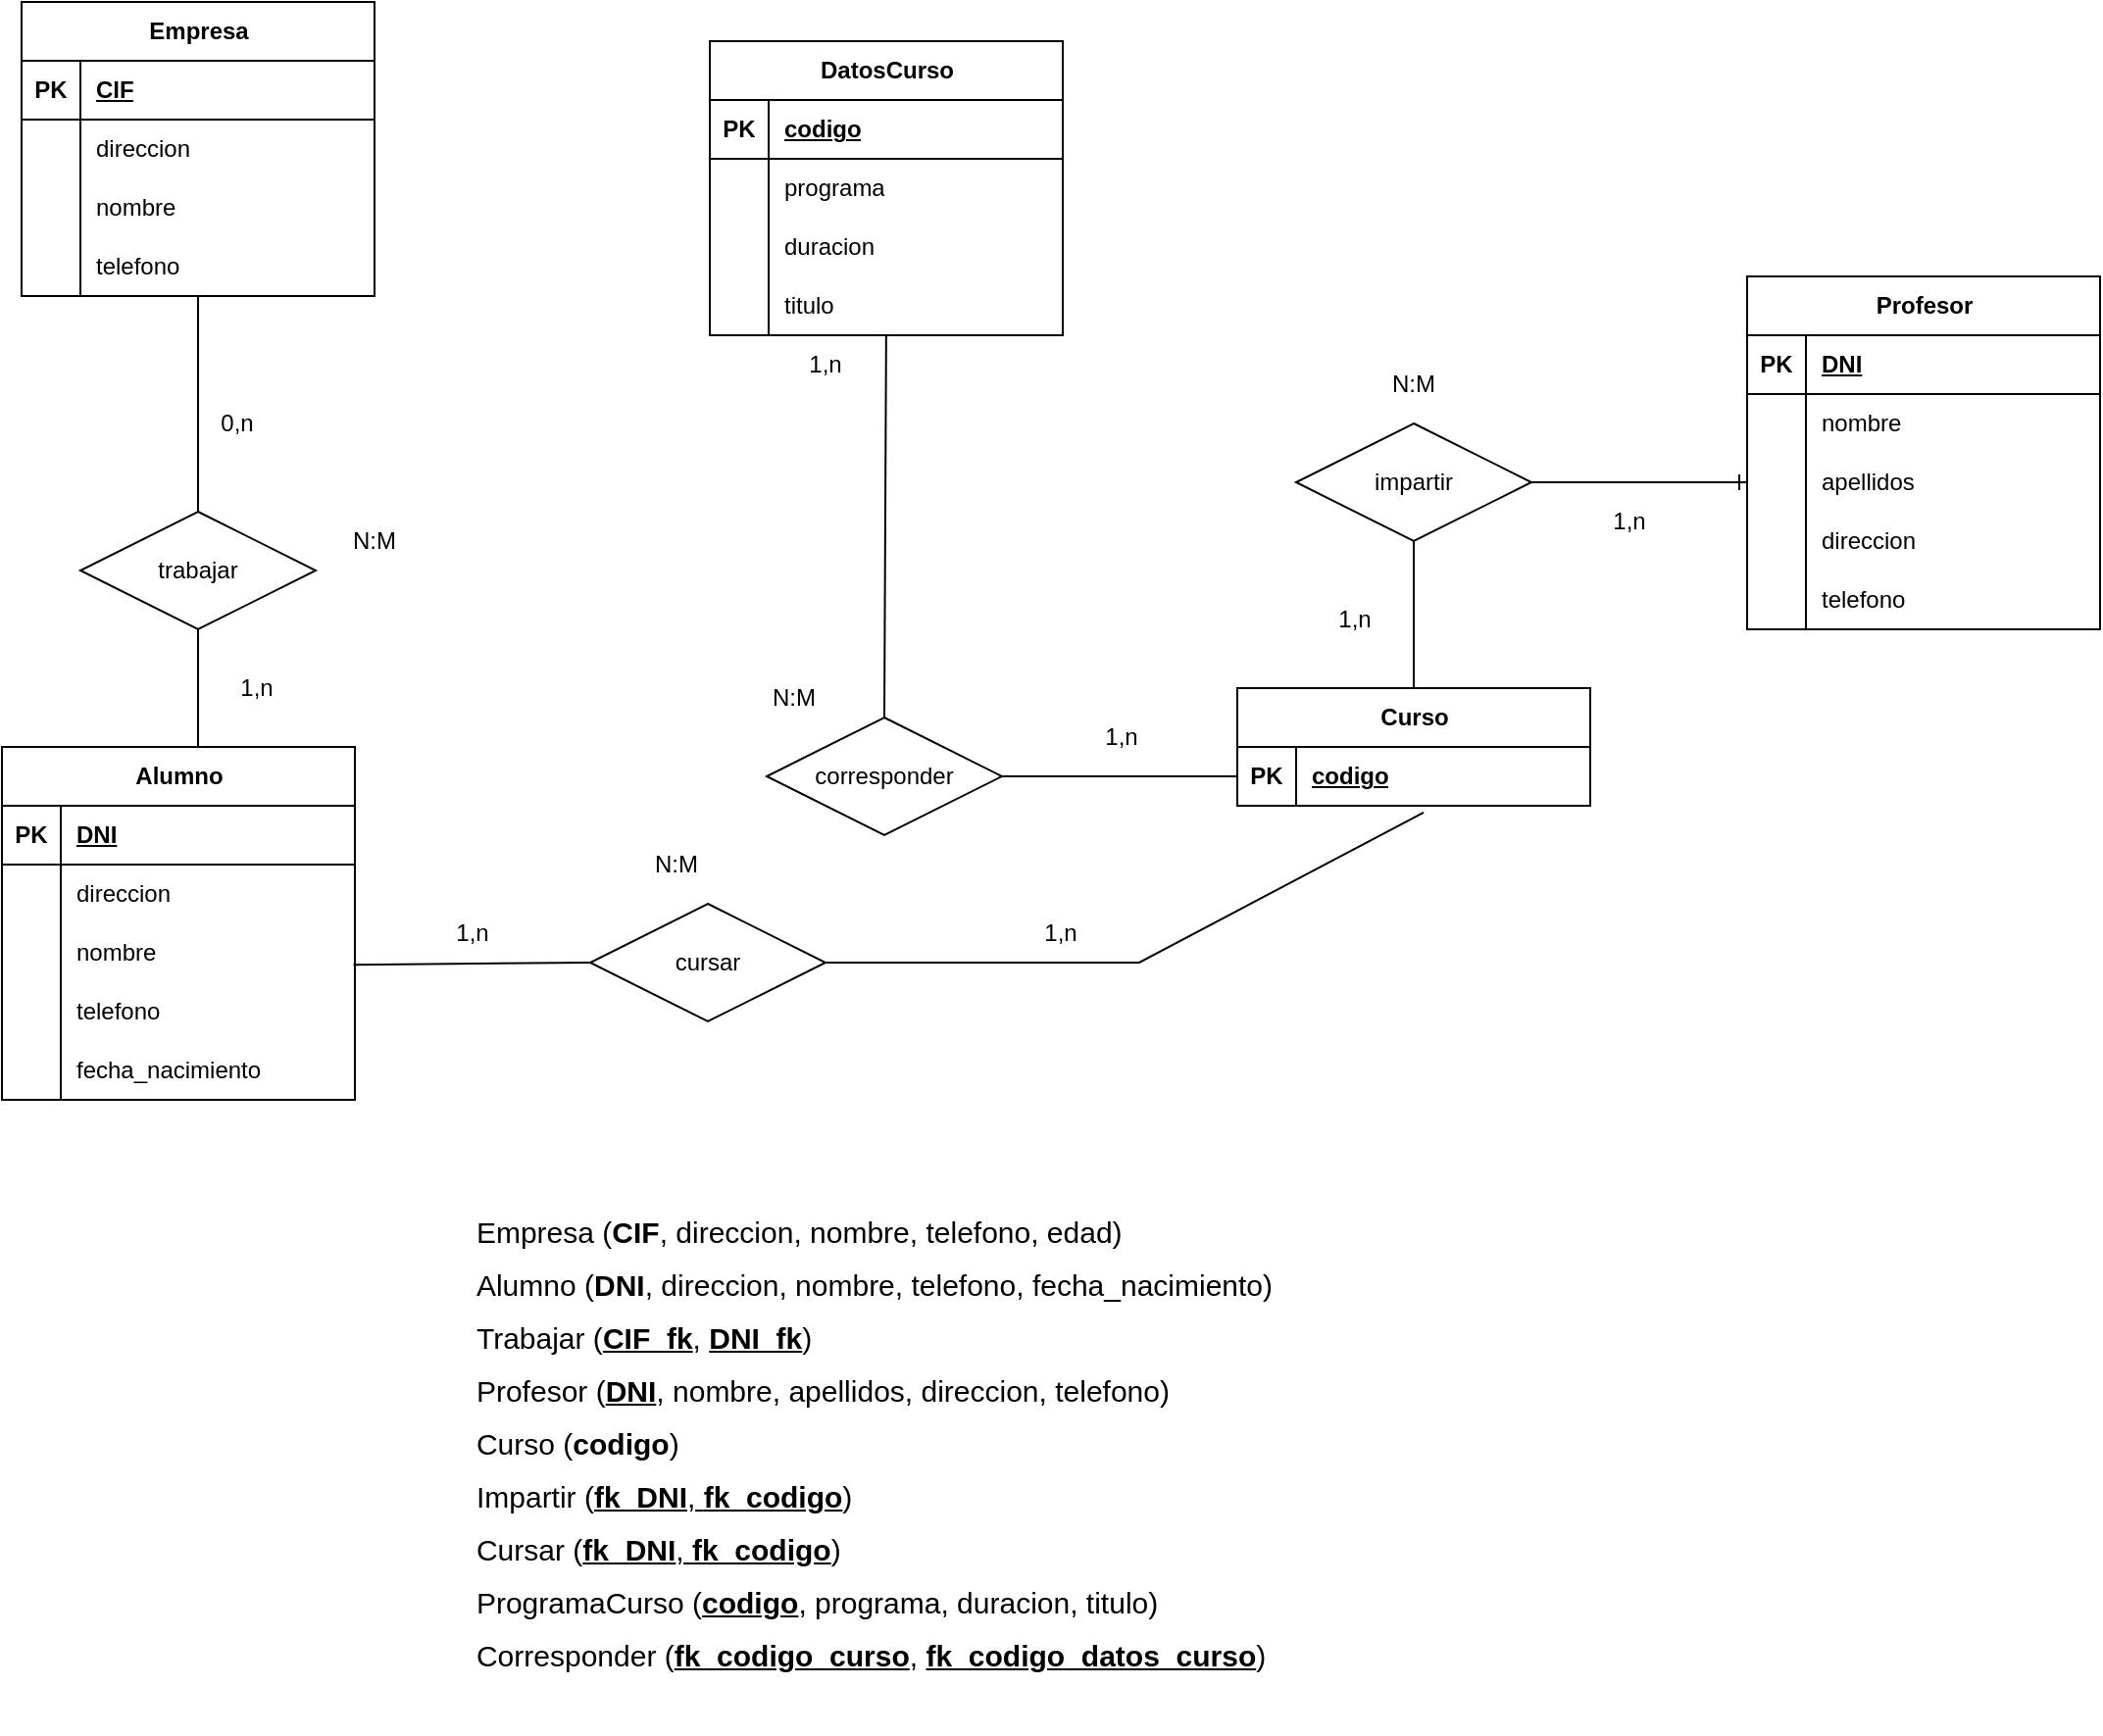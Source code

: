 <mxfile version="22.0.6" type="github">
  <diagram name="Page-1" id="ldabwUmsxUZ5RDNg7rLi">
    <mxGraphModel dx="463" dy="1703" grid="1" gridSize="10" guides="1" tooltips="1" connect="1" arrows="1" fold="1" page="1" pageScale="1" pageWidth="827" pageHeight="1169" math="0" shadow="0">
      <root>
        <mxCell id="0" />
        <mxCell id="1" parent="0" />
        <mxCell id="CWuz2ktpdSCW6fDSpBJs-1" value="Profesor" style="shape=table;startSize=30;container=1;collapsible=1;childLayout=tableLayout;fixedRows=1;rowLines=0;fontStyle=1;align=center;resizeLast=1;html=1;" parent="1" vertex="1">
          <mxGeometry x="1970" y="-870" width="180" height="180" as="geometry" />
        </mxCell>
        <mxCell id="CWuz2ktpdSCW6fDSpBJs-2" value="" style="shape=tableRow;horizontal=0;startSize=0;swimlaneHead=0;swimlaneBody=0;fillColor=none;collapsible=0;dropTarget=0;points=[[0,0.5],[1,0.5]];portConstraint=eastwest;top=0;left=0;right=0;bottom=1;" parent="CWuz2ktpdSCW6fDSpBJs-1" vertex="1">
          <mxGeometry y="30" width="180" height="30" as="geometry" />
        </mxCell>
        <mxCell id="CWuz2ktpdSCW6fDSpBJs-3" value="PK" style="shape=partialRectangle;connectable=0;fillColor=none;top=0;left=0;bottom=0;right=0;fontStyle=1;overflow=hidden;whiteSpace=wrap;html=1;" parent="CWuz2ktpdSCW6fDSpBJs-2" vertex="1">
          <mxGeometry width="30" height="30" as="geometry">
            <mxRectangle width="30" height="30" as="alternateBounds" />
          </mxGeometry>
        </mxCell>
        <mxCell id="CWuz2ktpdSCW6fDSpBJs-4" value="DNI" style="shape=partialRectangle;connectable=0;fillColor=none;top=0;left=0;bottom=0;right=0;align=left;spacingLeft=6;fontStyle=5;overflow=hidden;whiteSpace=wrap;html=1;" parent="CWuz2ktpdSCW6fDSpBJs-2" vertex="1">
          <mxGeometry x="30" width="150" height="30" as="geometry">
            <mxRectangle width="150" height="30" as="alternateBounds" />
          </mxGeometry>
        </mxCell>
        <mxCell id="CWuz2ktpdSCW6fDSpBJs-5" value="" style="shape=tableRow;horizontal=0;startSize=0;swimlaneHead=0;swimlaneBody=0;fillColor=none;collapsible=0;dropTarget=0;points=[[0,0.5],[1,0.5]];portConstraint=eastwest;top=0;left=0;right=0;bottom=0;" parent="CWuz2ktpdSCW6fDSpBJs-1" vertex="1">
          <mxGeometry y="60" width="180" height="30" as="geometry" />
        </mxCell>
        <mxCell id="CWuz2ktpdSCW6fDSpBJs-6" value="" style="shape=partialRectangle;connectable=0;fillColor=none;top=0;left=0;bottom=0;right=0;editable=1;overflow=hidden;whiteSpace=wrap;html=1;" parent="CWuz2ktpdSCW6fDSpBJs-5" vertex="1">
          <mxGeometry width="30" height="30" as="geometry">
            <mxRectangle width="30" height="30" as="alternateBounds" />
          </mxGeometry>
        </mxCell>
        <mxCell id="CWuz2ktpdSCW6fDSpBJs-7" value="nombre" style="shape=partialRectangle;connectable=0;fillColor=none;top=0;left=0;bottom=0;right=0;align=left;spacingLeft=6;overflow=hidden;whiteSpace=wrap;html=1;" parent="CWuz2ktpdSCW6fDSpBJs-5" vertex="1">
          <mxGeometry x="30" width="150" height="30" as="geometry">
            <mxRectangle width="150" height="30" as="alternateBounds" />
          </mxGeometry>
        </mxCell>
        <mxCell id="CWuz2ktpdSCW6fDSpBJs-8" value="" style="shape=tableRow;horizontal=0;startSize=0;swimlaneHead=0;swimlaneBody=0;fillColor=none;collapsible=0;dropTarget=0;points=[[0,0.5],[1,0.5]];portConstraint=eastwest;top=0;left=0;right=0;bottom=0;" parent="CWuz2ktpdSCW6fDSpBJs-1" vertex="1">
          <mxGeometry y="90" width="180" height="30" as="geometry" />
        </mxCell>
        <mxCell id="CWuz2ktpdSCW6fDSpBJs-9" value="" style="shape=partialRectangle;connectable=0;fillColor=none;top=0;left=0;bottom=0;right=0;editable=1;overflow=hidden;whiteSpace=wrap;html=1;" parent="CWuz2ktpdSCW6fDSpBJs-8" vertex="1">
          <mxGeometry width="30" height="30" as="geometry">
            <mxRectangle width="30" height="30" as="alternateBounds" />
          </mxGeometry>
        </mxCell>
        <mxCell id="CWuz2ktpdSCW6fDSpBJs-10" value="apellidos" style="shape=partialRectangle;connectable=0;fillColor=none;top=0;left=0;bottom=0;right=0;align=left;spacingLeft=6;overflow=hidden;whiteSpace=wrap;html=1;" parent="CWuz2ktpdSCW6fDSpBJs-8" vertex="1">
          <mxGeometry x="30" width="150" height="30" as="geometry">
            <mxRectangle width="150" height="30" as="alternateBounds" />
          </mxGeometry>
        </mxCell>
        <mxCell id="CWuz2ktpdSCW6fDSpBJs-11" value="" style="shape=tableRow;horizontal=0;startSize=0;swimlaneHead=0;swimlaneBody=0;fillColor=none;collapsible=0;dropTarget=0;points=[[0,0.5],[1,0.5]];portConstraint=eastwest;top=0;left=0;right=0;bottom=0;" parent="CWuz2ktpdSCW6fDSpBJs-1" vertex="1">
          <mxGeometry y="120" width="180" height="30" as="geometry" />
        </mxCell>
        <mxCell id="CWuz2ktpdSCW6fDSpBJs-12" value="" style="shape=partialRectangle;connectable=0;fillColor=none;top=0;left=0;bottom=0;right=0;editable=1;overflow=hidden;whiteSpace=wrap;html=1;" parent="CWuz2ktpdSCW6fDSpBJs-11" vertex="1">
          <mxGeometry width="30" height="30" as="geometry">
            <mxRectangle width="30" height="30" as="alternateBounds" />
          </mxGeometry>
        </mxCell>
        <mxCell id="CWuz2ktpdSCW6fDSpBJs-13" value="direccion" style="shape=partialRectangle;connectable=0;fillColor=none;top=0;left=0;bottom=0;right=0;align=left;spacingLeft=6;overflow=hidden;whiteSpace=wrap;html=1;" parent="CWuz2ktpdSCW6fDSpBJs-11" vertex="1">
          <mxGeometry x="30" width="150" height="30" as="geometry">
            <mxRectangle width="150" height="30" as="alternateBounds" />
          </mxGeometry>
        </mxCell>
        <mxCell id="CWuz2ktpdSCW6fDSpBJs-17" value="" style="shape=tableRow;horizontal=0;startSize=0;swimlaneHead=0;swimlaneBody=0;fillColor=none;collapsible=0;dropTarget=0;points=[[0,0.5],[1,0.5]];portConstraint=eastwest;top=0;left=0;right=0;bottom=0;" parent="CWuz2ktpdSCW6fDSpBJs-1" vertex="1">
          <mxGeometry y="150" width="180" height="30" as="geometry" />
        </mxCell>
        <mxCell id="CWuz2ktpdSCW6fDSpBJs-18" value="" style="shape=partialRectangle;connectable=0;fillColor=none;top=0;left=0;bottom=0;right=0;editable=1;overflow=hidden;whiteSpace=wrap;html=1;" parent="CWuz2ktpdSCW6fDSpBJs-17" vertex="1">
          <mxGeometry width="30" height="30" as="geometry">
            <mxRectangle width="30" height="30" as="alternateBounds" />
          </mxGeometry>
        </mxCell>
        <mxCell id="CWuz2ktpdSCW6fDSpBJs-19" value="telefono" style="shape=partialRectangle;connectable=0;fillColor=none;top=0;left=0;bottom=0;right=0;align=left;spacingLeft=6;overflow=hidden;whiteSpace=wrap;html=1;" parent="CWuz2ktpdSCW6fDSpBJs-17" vertex="1">
          <mxGeometry x="30" width="150" height="30" as="geometry">
            <mxRectangle width="150" height="30" as="alternateBounds" />
          </mxGeometry>
        </mxCell>
        <mxCell id="CWuz2ktpdSCW6fDSpBJs-20" value="impartir" style="shape=rhombus;perimeter=rhombusPerimeter;whiteSpace=wrap;html=1;align=center;" parent="1" vertex="1">
          <mxGeometry x="1740" y="-795" width="120" height="60" as="geometry" />
        </mxCell>
        <mxCell id="CWuz2ktpdSCW6fDSpBJs-61" value="Empresa" style="shape=table;startSize=30;container=1;collapsible=1;childLayout=tableLayout;fixedRows=1;rowLines=0;fontStyle=1;align=center;resizeLast=1;html=1;" parent="1" vertex="1">
          <mxGeometry x="1090" y="-1010" width="180" height="150" as="geometry" />
        </mxCell>
        <mxCell id="CWuz2ktpdSCW6fDSpBJs-62" value="" style="shape=tableRow;horizontal=0;startSize=0;swimlaneHead=0;swimlaneBody=0;fillColor=none;collapsible=0;dropTarget=0;points=[[0,0.5],[1,0.5]];portConstraint=eastwest;top=0;left=0;right=0;bottom=1;" parent="CWuz2ktpdSCW6fDSpBJs-61" vertex="1">
          <mxGeometry y="30" width="180" height="30" as="geometry" />
        </mxCell>
        <mxCell id="CWuz2ktpdSCW6fDSpBJs-63" value="PK" style="shape=partialRectangle;connectable=0;fillColor=none;top=0;left=0;bottom=0;right=0;fontStyle=1;overflow=hidden;whiteSpace=wrap;html=1;" parent="CWuz2ktpdSCW6fDSpBJs-62" vertex="1">
          <mxGeometry width="30" height="30" as="geometry">
            <mxRectangle width="30" height="30" as="alternateBounds" />
          </mxGeometry>
        </mxCell>
        <mxCell id="CWuz2ktpdSCW6fDSpBJs-64" value="CIF" style="shape=partialRectangle;connectable=0;fillColor=none;top=0;left=0;bottom=0;right=0;align=left;spacingLeft=6;fontStyle=5;overflow=hidden;whiteSpace=wrap;html=1;" parent="CWuz2ktpdSCW6fDSpBJs-62" vertex="1">
          <mxGeometry x="30" width="150" height="30" as="geometry">
            <mxRectangle width="150" height="30" as="alternateBounds" />
          </mxGeometry>
        </mxCell>
        <mxCell id="CWuz2ktpdSCW6fDSpBJs-65" value="" style="shape=tableRow;horizontal=0;startSize=0;swimlaneHead=0;swimlaneBody=0;fillColor=none;collapsible=0;dropTarget=0;points=[[0,0.5],[1,0.5]];portConstraint=eastwest;top=0;left=0;right=0;bottom=0;" parent="CWuz2ktpdSCW6fDSpBJs-61" vertex="1">
          <mxGeometry y="60" width="180" height="30" as="geometry" />
        </mxCell>
        <mxCell id="CWuz2ktpdSCW6fDSpBJs-66" value="" style="shape=partialRectangle;connectable=0;fillColor=none;top=0;left=0;bottom=0;right=0;editable=1;overflow=hidden;whiteSpace=wrap;html=1;" parent="CWuz2ktpdSCW6fDSpBJs-65" vertex="1">
          <mxGeometry width="30" height="30" as="geometry">
            <mxRectangle width="30" height="30" as="alternateBounds" />
          </mxGeometry>
        </mxCell>
        <mxCell id="CWuz2ktpdSCW6fDSpBJs-67" value="direccion" style="shape=partialRectangle;connectable=0;fillColor=none;top=0;left=0;bottom=0;right=0;align=left;spacingLeft=6;overflow=hidden;whiteSpace=wrap;html=1;" parent="CWuz2ktpdSCW6fDSpBJs-65" vertex="1">
          <mxGeometry x="30" width="150" height="30" as="geometry">
            <mxRectangle width="150" height="30" as="alternateBounds" />
          </mxGeometry>
        </mxCell>
        <mxCell id="JCEDJ_ZBf00fJBt4KFiK-1" value="" style="shape=tableRow;horizontal=0;startSize=0;swimlaneHead=0;swimlaneBody=0;fillColor=none;collapsible=0;dropTarget=0;points=[[0,0.5],[1,0.5]];portConstraint=eastwest;top=0;left=0;right=0;bottom=0;" vertex="1" parent="CWuz2ktpdSCW6fDSpBJs-61">
          <mxGeometry y="90" width="180" height="30" as="geometry" />
        </mxCell>
        <mxCell id="JCEDJ_ZBf00fJBt4KFiK-2" value="" style="shape=partialRectangle;connectable=0;fillColor=none;top=0;left=0;bottom=0;right=0;editable=1;overflow=hidden;whiteSpace=wrap;html=1;" vertex="1" parent="JCEDJ_ZBf00fJBt4KFiK-1">
          <mxGeometry width="30" height="30" as="geometry">
            <mxRectangle width="30" height="30" as="alternateBounds" />
          </mxGeometry>
        </mxCell>
        <mxCell id="JCEDJ_ZBf00fJBt4KFiK-3" value="nombre" style="shape=partialRectangle;connectable=0;fillColor=none;top=0;left=0;bottom=0;right=0;align=left;spacingLeft=6;overflow=hidden;whiteSpace=wrap;html=1;" vertex="1" parent="JCEDJ_ZBf00fJBt4KFiK-1">
          <mxGeometry x="30" width="150" height="30" as="geometry">
            <mxRectangle width="150" height="30" as="alternateBounds" />
          </mxGeometry>
        </mxCell>
        <mxCell id="CWuz2ktpdSCW6fDSpBJs-71" value="" style="shape=tableRow;horizontal=0;startSize=0;swimlaneHead=0;swimlaneBody=0;fillColor=none;collapsible=0;dropTarget=0;points=[[0,0.5],[1,0.5]];portConstraint=eastwest;top=0;left=0;right=0;bottom=0;" parent="CWuz2ktpdSCW6fDSpBJs-61" vertex="1">
          <mxGeometry y="120" width="180" height="30" as="geometry" />
        </mxCell>
        <mxCell id="CWuz2ktpdSCW6fDSpBJs-72" value="" style="shape=partialRectangle;connectable=0;fillColor=none;top=0;left=0;bottom=0;right=0;editable=1;overflow=hidden;whiteSpace=wrap;html=1;" parent="CWuz2ktpdSCW6fDSpBJs-71" vertex="1">
          <mxGeometry width="30" height="30" as="geometry">
            <mxRectangle width="30" height="30" as="alternateBounds" />
          </mxGeometry>
        </mxCell>
        <mxCell id="CWuz2ktpdSCW6fDSpBJs-73" value="telefono" style="shape=partialRectangle;connectable=0;fillColor=none;top=0;left=0;bottom=0;right=0;align=left;spacingLeft=6;overflow=hidden;whiteSpace=wrap;html=1;" parent="CWuz2ktpdSCW6fDSpBJs-71" vertex="1">
          <mxGeometry x="30" width="150" height="30" as="geometry">
            <mxRectangle width="150" height="30" as="alternateBounds" />
          </mxGeometry>
        </mxCell>
        <mxCell id="CWuz2ktpdSCW6fDSpBJs-82" value="" style="edgeStyle=entityRelationEdgeStyle;fontSize=12;html=1;endArrow=ERone;endFill=1;rounded=0;entryX=0;entryY=0.5;entryDx=0;entryDy=0;exitX=1;exitY=0.5;exitDx=0;exitDy=0;" parent="1" source="CWuz2ktpdSCW6fDSpBJs-20" target="CWuz2ktpdSCW6fDSpBJs-8" edge="1">
          <mxGeometry width="100" height="100" relative="1" as="geometry">
            <mxPoint x="1850" y="-750" as="sourcePoint" />
            <mxPoint x="1876" y="-585" as="targetPoint" />
          </mxGeometry>
        </mxCell>
        <mxCell id="7k6TET2IRWjqc7mTzOk3-98" value="Curso" style="shape=table;startSize=30;container=1;collapsible=1;childLayout=tableLayout;fixedRows=1;rowLines=0;fontStyle=1;align=center;resizeLast=1;html=1;" parent="1" vertex="1">
          <mxGeometry x="1710" y="-660" width="180" height="60" as="geometry" />
        </mxCell>
        <mxCell id="7k6TET2IRWjqc7mTzOk3-99" value="" style="shape=tableRow;horizontal=0;startSize=0;swimlaneHead=0;swimlaneBody=0;fillColor=none;collapsible=0;dropTarget=0;points=[[0,0.5],[1,0.5]];portConstraint=eastwest;top=0;left=0;right=0;bottom=1;" parent="7k6TET2IRWjqc7mTzOk3-98" vertex="1">
          <mxGeometry y="30" width="180" height="30" as="geometry" />
        </mxCell>
        <mxCell id="7k6TET2IRWjqc7mTzOk3-100" value="PK" style="shape=partialRectangle;connectable=0;fillColor=none;top=0;left=0;bottom=0;right=0;fontStyle=1;overflow=hidden;whiteSpace=wrap;html=1;" parent="7k6TET2IRWjqc7mTzOk3-99" vertex="1">
          <mxGeometry width="30" height="30" as="geometry">
            <mxRectangle width="30" height="30" as="alternateBounds" />
          </mxGeometry>
        </mxCell>
        <mxCell id="7k6TET2IRWjqc7mTzOk3-101" value="codigo" style="shape=partialRectangle;connectable=0;fillColor=none;top=0;left=0;bottom=0;right=0;align=left;spacingLeft=6;fontStyle=5;overflow=hidden;whiteSpace=wrap;html=1;" parent="7k6TET2IRWjqc7mTzOk3-99" vertex="1">
          <mxGeometry x="30" width="150" height="30" as="geometry">
            <mxRectangle width="150" height="30" as="alternateBounds" />
          </mxGeometry>
        </mxCell>
        <mxCell id="7k6TET2IRWjqc7mTzOk3-149" value="Alumno" style="shape=table;startSize=30;container=1;collapsible=1;childLayout=tableLayout;fixedRows=1;rowLines=0;fontStyle=1;align=center;resizeLast=1;html=1;" parent="1" vertex="1">
          <mxGeometry x="1080" y="-630" width="180" height="180" as="geometry" />
        </mxCell>
        <mxCell id="7k6TET2IRWjqc7mTzOk3-150" value="" style="shape=tableRow;horizontal=0;startSize=0;swimlaneHead=0;swimlaneBody=0;fillColor=none;collapsible=0;dropTarget=0;points=[[0,0.5],[1,0.5]];portConstraint=eastwest;top=0;left=0;right=0;bottom=1;" parent="7k6TET2IRWjqc7mTzOk3-149" vertex="1">
          <mxGeometry y="30" width="180" height="30" as="geometry" />
        </mxCell>
        <mxCell id="7k6TET2IRWjqc7mTzOk3-151" value="PK" style="shape=partialRectangle;connectable=0;fillColor=none;top=0;left=0;bottom=0;right=0;fontStyle=1;overflow=hidden;whiteSpace=wrap;html=1;" parent="7k6TET2IRWjqc7mTzOk3-150" vertex="1">
          <mxGeometry width="30" height="30" as="geometry">
            <mxRectangle width="30" height="30" as="alternateBounds" />
          </mxGeometry>
        </mxCell>
        <mxCell id="7k6TET2IRWjqc7mTzOk3-152" value="DNI" style="shape=partialRectangle;connectable=0;fillColor=none;top=0;left=0;bottom=0;right=0;align=left;spacingLeft=6;fontStyle=5;overflow=hidden;whiteSpace=wrap;html=1;" parent="7k6TET2IRWjqc7mTzOk3-150" vertex="1">
          <mxGeometry x="30" width="150" height="30" as="geometry">
            <mxRectangle width="150" height="30" as="alternateBounds" />
          </mxGeometry>
        </mxCell>
        <mxCell id="7k6TET2IRWjqc7mTzOk3-153" value="" style="shape=tableRow;horizontal=0;startSize=0;swimlaneHead=0;swimlaneBody=0;fillColor=none;collapsible=0;dropTarget=0;points=[[0,0.5],[1,0.5]];portConstraint=eastwest;top=0;left=0;right=0;bottom=0;" parent="7k6TET2IRWjqc7mTzOk3-149" vertex="1">
          <mxGeometry y="60" width="180" height="30" as="geometry" />
        </mxCell>
        <mxCell id="7k6TET2IRWjqc7mTzOk3-154" value="" style="shape=partialRectangle;connectable=0;fillColor=none;top=0;left=0;bottom=0;right=0;editable=1;overflow=hidden;whiteSpace=wrap;html=1;" parent="7k6TET2IRWjqc7mTzOk3-153" vertex="1">
          <mxGeometry width="30" height="30" as="geometry">
            <mxRectangle width="30" height="30" as="alternateBounds" />
          </mxGeometry>
        </mxCell>
        <mxCell id="7k6TET2IRWjqc7mTzOk3-155" value="direccion" style="shape=partialRectangle;connectable=0;fillColor=none;top=0;left=0;bottom=0;right=0;align=left;spacingLeft=6;overflow=hidden;whiteSpace=wrap;html=1;" parent="7k6TET2IRWjqc7mTzOk3-153" vertex="1">
          <mxGeometry x="30" width="150" height="30" as="geometry">
            <mxRectangle width="150" height="30" as="alternateBounds" />
          </mxGeometry>
        </mxCell>
        <mxCell id="7k6TET2IRWjqc7mTzOk3-156" value="" style="shape=tableRow;horizontal=0;startSize=0;swimlaneHead=0;swimlaneBody=0;fillColor=none;collapsible=0;dropTarget=0;points=[[0,0.5],[1,0.5]];portConstraint=eastwest;top=0;left=0;right=0;bottom=0;" parent="7k6TET2IRWjqc7mTzOk3-149" vertex="1">
          <mxGeometry y="90" width="180" height="30" as="geometry" />
        </mxCell>
        <mxCell id="7k6TET2IRWjqc7mTzOk3-157" value="" style="shape=partialRectangle;connectable=0;fillColor=none;top=0;left=0;bottom=0;right=0;editable=1;overflow=hidden;whiteSpace=wrap;html=1;" parent="7k6TET2IRWjqc7mTzOk3-156" vertex="1">
          <mxGeometry width="30" height="30" as="geometry">
            <mxRectangle width="30" height="30" as="alternateBounds" />
          </mxGeometry>
        </mxCell>
        <mxCell id="7k6TET2IRWjqc7mTzOk3-158" value="nombre" style="shape=partialRectangle;connectable=0;fillColor=none;top=0;left=0;bottom=0;right=0;align=left;spacingLeft=6;overflow=hidden;whiteSpace=wrap;html=1;" parent="7k6TET2IRWjqc7mTzOk3-156" vertex="1">
          <mxGeometry x="30" width="150" height="30" as="geometry">
            <mxRectangle width="150" height="30" as="alternateBounds" />
          </mxGeometry>
        </mxCell>
        <mxCell id="7k6TET2IRWjqc7mTzOk3-159" value="" style="shape=tableRow;horizontal=0;startSize=0;swimlaneHead=0;swimlaneBody=0;fillColor=none;collapsible=0;dropTarget=0;points=[[0,0.5],[1,0.5]];portConstraint=eastwest;top=0;left=0;right=0;bottom=0;" parent="7k6TET2IRWjqc7mTzOk3-149" vertex="1">
          <mxGeometry y="120" width="180" height="30" as="geometry" />
        </mxCell>
        <mxCell id="7k6TET2IRWjqc7mTzOk3-160" value="" style="shape=partialRectangle;connectable=0;fillColor=none;top=0;left=0;bottom=0;right=0;editable=1;overflow=hidden;whiteSpace=wrap;html=1;" parent="7k6TET2IRWjqc7mTzOk3-159" vertex="1">
          <mxGeometry width="30" height="30" as="geometry">
            <mxRectangle width="30" height="30" as="alternateBounds" />
          </mxGeometry>
        </mxCell>
        <mxCell id="7k6TET2IRWjqc7mTzOk3-161" value="telefono" style="shape=partialRectangle;connectable=0;fillColor=none;top=0;left=0;bottom=0;right=0;align=left;spacingLeft=6;overflow=hidden;whiteSpace=wrap;html=1;" parent="7k6TET2IRWjqc7mTzOk3-159" vertex="1">
          <mxGeometry x="30" width="150" height="30" as="geometry">
            <mxRectangle width="150" height="30" as="alternateBounds" />
          </mxGeometry>
        </mxCell>
        <mxCell id="7k6TET2IRWjqc7mTzOk3-162" value="" style="shape=tableRow;horizontal=0;startSize=0;swimlaneHead=0;swimlaneBody=0;fillColor=none;collapsible=0;dropTarget=0;points=[[0,0.5],[1,0.5]];portConstraint=eastwest;top=0;left=0;right=0;bottom=0;" parent="7k6TET2IRWjqc7mTzOk3-149" vertex="1">
          <mxGeometry y="150" width="180" height="30" as="geometry" />
        </mxCell>
        <mxCell id="7k6TET2IRWjqc7mTzOk3-163" value="" style="shape=partialRectangle;connectable=0;fillColor=none;top=0;left=0;bottom=0;right=0;editable=1;overflow=hidden;whiteSpace=wrap;html=1;" parent="7k6TET2IRWjqc7mTzOk3-162" vertex="1">
          <mxGeometry width="30" height="30" as="geometry">
            <mxRectangle width="30" height="30" as="alternateBounds" />
          </mxGeometry>
        </mxCell>
        <mxCell id="7k6TET2IRWjqc7mTzOk3-164" value="fecha_nacimiento" style="shape=partialRectangle;connectable=0;fillColor=none;top=0;left=0;bottom=0;right=0;align=left;spacingLeft=6;overflow=hidden;whiteSpace=wrap;html=1;" parent="7k6TET2IRWjqc7mTzOk3-162" vertex="1">
          <mxGeometry x="30" width="150" height="30" as="geometry">
            <mxRectangle width="150" height="30" as="alternateBounds" />
          </mxGeometry>
        </mxCell>
        <mxCell id="7k6TET2IRWjqc7mTzOk3-165" value="1,n" style="text;html=1;strokeColor=none;fillColor=none;align=center;verticalAlign=middle;whiteSpace=wrap;rounded=0;" parent="1" vertex="1">
          <mxGeometry x="1470" y="-840" width="60" height="30" as="geometry" />
        </mxCell>
        <mxCell id="7qLfkdpxVLSUcm8J6ZfC-2" value="&lt;div style=&quot;text-align: justify; font-size: 15px; line-height: 180%;&quot;&gt;&lt;span style=&quot;background-color: initial;&quot;&gt;&lt;font style=&quot;font-size: 15px;&quot;&gt;&lt;br&gt;&lt;/font&gt;&lt;/span&gt;&lt;/div&gt;&lt;div style=&quot;text-align: justify; font-size: 15px; line-height: 180%;&quot;&gt;Empresa (&lt;b&gt;CIF&lt;/b&gt;, direccion, nombre, telefono, edad)&lt;span style=&quot;background-color: initial;&quot;&gt;&lt;font style=&quot;font-size: 15px;&quot;&gt;&lt;br&gt;&lt;/font&gt;&lt;/span&gt;&lt;/div&gt;&lt;div style=&quot;text-align: justify; font-size: 15px; line-height: 180%;&quot;&gt;Alumno (&lt;b&gt;DNI&lt;/b&gt;, direccion, nombre, telefono, fecha_nacimiento)&lt;br&gt;&lt;/div&gt;&lt;div style=&quot;text-align: justify; font-size: 15px; line-height: 180%;&quot;&gt;Trabajar (&lt;u&gt;&lt;b&gt;CIF_fk&lt;/b&gt;,&lt;/u&gt;&amp;nbsp;&lt;u style=&quot;&quot;&gt;&lt;b&gt;DNI_fk&lt;/b&gt;&lt;/u&gt;)&lt;br&gt;&lt;/div&gt;&lt;div style=&quot;text-align: justify; font-size: 15px; line-height: 180%;&quot;&gt;&lt;span style=&quot;background-color: initial;&quot;&gt;&lt;font style=&quot;font-size: 15px;&quot;&gt;Profesor (&lt;b style=&quot;&quot;&gt;&lt;u&gt;DNI&lt;/u&gt;&lt;/b&gt;, nombre, apellidos, direccion, telefono)&lt;/font&gt;&lt;/span&gt;&lt;/div&gt;&lt;div style=&quot;text-align: justify; font-size: 15px; line-height: 180%;&quot;&gt;&lt;span style=&quot;background-color: initial;&quot;&gt;&lt;font style=&quot;font-size: 15px;&quot;&gt;Curso (&lt;b style=&quot;&quot;&gt;codigo&lt;/b&gt;)&lt;/font&gt;&lt;/span&gt;&lt;/div&gt;&lt;div style=&quot;text-align: justify; font-size: 15px; line-height: 180%;&quot;&gt;Impartir (&lt;u&gt;&lt;b&gt;fk_DNI&lt;/b&gt;, &lt;b&gt;fk_codigo&lt;/b&gt;&lt;/u&gt;)&lt;/div&gt;&lt;div style=&quot;text-align: justify; font-size: 15px; line-height: 180%;&quot;&gt;Cursar (&lt;u&gt;&lt;b&gt;fk_DNI&lt;/b&gt;, &lt;b&gt;fk_codigo&lt;/b&gt;&lt;/u&gt;)&lt;br&gt;&lt;/div&gt;&lt;div style=&quot;text-align: justify; font-size: 15px; line-height: 180%;&quot;&gt;&lt;span style=&quot;background-color: initial;&quot;&gt;&lt;font style=&quot;font-size: 15px;&quot;&gt;ProgramaCurso (&lt;u style=&quot;&quot;&gt;&lt;b&gt;codigo&lt;/b&gt;&lt;/u&gt;, programa, duracion, titulo)&lt;/font&gt;&lt;/span&gt;&lt;/div&gt;&lt;div style=&quot;text-align: justify; font-size: 15px; line-height: 180%;&quot;&gt;&lt;span style=&quot;background-color: initial;&quot;&gt;&lt;font style=&quot;font-size: 15px;&quot;&gt;Corresponder (&lt;u&gt;&lt;b&gt;fk_codigo_curso&lt;/b&gt;,&lt;/u&gt; &lt;u&gt;&lt;b&gt;fk_codigo_datos_curso&lt;/b&gt;&lt;/u&gt;)&lt;/font&gt;&lt;/span&gt;&lt;/div&gt;&lt;div style=&quot;text-align: justify; font-size: 15px; line-height: 180%;&quot;&gt;&lt;span style=&quot;background-color: initial;&quot;&gt;&lt;font style=&quot;font-size: 15px;&quot;&gt;&amp;nbsp;&lt;/font&gt;&lt;/span&gt;&lt;/div&gt;" style="text;html=1;strokeColor=none;fillColor=none;align=center;verticalAlign=middle;whiteSpace=wrap;rounded=0;" parent="1" vertex="1">
          <mxGeometry x="1260" y="-420" width="530" height="290" as="geometry" />
        </mxCell>
        <mxCell id="7qLfkdpxVLSUcm8J6ZfC-3" value="corresponder" style="shape=rhombus;perimeter=rhombusPerimeter;whiteSpace=wrap;html=1;align=center;" parent="1" vertex="1">
          <mxGeometry x="1470" y="-645" width="120" height="60" as="geometry" />
        </mxCell>
        <mxCell id="7qLfkdpxVLSUcm8J6ZfC-4" value="cursar" style="shape=rhombus;perimeter=rhombusPerimeter;whiteSpace=wrap;html=1;align=center;" parent="1" vertex="1">
          <mxGeometry x="1380" y="-550" width="120" height="60" as="geometry" />
        </mxCell>
        <mxCell id="7qLfkdpxVLSUcm8J6ZfC-5" value="trabajar" style="shape=rhombus;perimeter=rhombusPerimeter;whiteSpace=wrap;html=1;align=center;" parent="1" vertex="1">
          <mxGeometry x="1120" y="-750" width="120" height="60" as="geometry" />
        </mxCell>
        <mxCell id="7qLfkdpxVLSUcm8J6ZfC-6" value="DatosCurso" style="shape=table;startSize=30;container=1;collapsible=1;childLayout=tableLayout;fixedRows=1;rowLines=0;fontStyle=1;align=center;resizeLast=1;html=1;" parent="1" vertex="1">
          <mxGeometry x="1441" y="-990" width="180" height="150" as="geometry" />
        </mxCell>
        <mxCell id="7qLfkdpxVLSUcm8J6ZfC-7" value="" style="shape=tableRow;horizontal=0;startSize=0;swimlaneHead=0;swimlaneBody=0;fillColor=none;collapsible=0;dropTarget=0;points=[[0,0.5],[1,0.5]];portConstraint=eastwest;top=0;left=0;right=0;bottom=1;" parent="7qLfkdpxVLSUcm8J6ZfC-6" vertex="1">
          <mxGeometry y="30" width="180" height="30" as="geometry" />
        </mxCell>
        <mxCell id="7qLfkdpxVLSUcm8J6ZfC-8" value="PK" style="shape=partialRectangle;connectable=0;fillColor=none;top=0;left=0;bottom=0;right=0;fontStyle=1;overflow=hidden;whiteSpace=wrap;html=1;" parent="7qLfkdpxVLSUcm8J6ZfC-7" vertex="1">
          <mxGeometry width="30" height="30" as="geometry">
            <mxRectangle width="30" height="30" as="alternateBounds" />
          </mxGeometry>
        </mxCell>
        <mxCell id="7qLfkdpxVLSUcm8J6ZfC-9" value="codigo" style="shape=partialRectangle;connectable=0;fillColor=none;top=0;left=0;bottom=0;right=0;align=left;spacingLeft=6;fontStyle=5;overflow=hidden;whiteSpace=wrap;html=1;" parent="7qLfkdpxVLSUcm8J6ZfC-7" vertex="1">
          <mxGeometry x="30" width="150" height="30" as="geometry">
            <mxRectangle width="150" height="30" as="alternateBounds" />
          </mxGeometry>
        </mxCell>
        <mxCell id="7qLfkdpxVLSUcm8J6ZfC-10" value="" style="shape=tableRow;horizontal=0;startSize=0;swimlaneHead=0;swimlaneBody=0;fillColor=none;collapsible=0;dropTarget=0;points=[[0,0.5],[1,0.5]];portConstraint=eastwest;top=0;left=0;right=0;bottom=0;" parent="7qLfkdpxVLSUcm8J6ZfC-6" vertex="1">
          <mxGeometry y="60" width="180" height="30" as="geometry" />
        </mxCell>
        <mxCell id="7qLfkdpxVLSUcm8J6ZfC-11" value="" style="shape=partialRectangle;connectable=0;fillColor=none;top=0;left=0;bottom=0;right=0;editable=1;overflow=hidden;whiteSpace=wrap;html=1;" parent="7qLfkdpxVLSUcm8J6ZfC-10" vertex="1">
          <mxGeometry width="30" height="30" as="geometry">
            <mxRectangle width="30" height="30" as="alternateBounds" />
          </mxGeometry>
        </mxCell>
        <mxCell id="7qLfkdpxVLSUcm8J6ZfC-12" value="programa" style="shape=partialRectangle;connectable=0;fillColor=none;top=0;left=0;bottom=0;right=0;align=left;spacingLeft=6;overflow=hidden;whiteSpace=wrap;html=1;" parent="7qLfkdpxVLSUcm8J6ZfC-10" vertex="1">
          <mxGeometry x="30" width="150" height="30" as="geometry">
            <mxRectangle width="150" height="30" as="alternateBounds" />
          </mxGeometry>
        </mxCell>
        <mxCell id="7qLfkdpxVLSUcm8J6ZfC-13" value="" style="shape=tableRow;horizontal=0;startSize=0;swimlaneHead=0;swimlaneBody=0;fillColor=none;collapsible=0;dropTarget=0;points=[[0,0.5],[1,0.5]];portConstraint=eastwest;top=0;left=0;right=0;bottom=0;" parent="7qLfkdpxVLSUcm8J6ZfC-6" vertex="1">
          <mxGeometry y="90" width="180" height="30" as="geometry" />
        </mxCell>
        <mxCell id="7qLfkdpxVLSUcm8J6ZfC-14" value="" style="shape=partialRectangle;connectable=0;fillColor=none;top=0;left=0;bottom=0;right=0;editable=1;overflow=hidden;whiteSpace=wrap;html=1;" parent="7qLfkdpxVLSUcm8J6ZfC-13" vertex="1">
          <mxGeometry width="30" height="30" as="geometry">
            <mxRectangle width="30" height="30" as="alternateBounds" />
          </mxGeometry>
        </mxCell>
        <mxCell id="7qLfkdpxVLSUcm8J6ZfC-15" value="duracion" style="shape=partialRectangle;connectable=0;fillColor=none;top=0;left=0;bottom=0;right=0;align=left;spacingLeft=6;overflow=hidden;whiteSpace=wrap;html=1;" parent="7qLfkdpxVLSUcm8J6ZfC-13" vertex="1">
          <mxGeometry x="30" width="150" height="30" as="geometry">
            <mxRectangle width="150" height="30" as="alternateBounds" />
          </mxGeometry>
        </mxCell>
        <mxCell id="7qLfkdpxVLSUcm8J6ZfC-16" value="" style="shape=tableRow;horizontal=0;startSize=0;swimlaneHead=0;swimlaneBody=0;fillColor=none;collapsible=0;dropTarget=0;points=[[0,0.5],[1,0.5]];portConstraint=eastwest;top=0;left=0;right=0;bottom=0;" parent="7qLfkdpxVLSUcm8J6ZfC-6" vertex="1">
          <mxGeometry y="120" width="180" height="30" as="geometry" />
        </mxCell>
        <mxCell id="7qLfkdpxVLSUcm8J6ZfC-17" value="" style="shape=partialRectangle;connectable=0;fillColor=none;top=0;left=0;bottom=0;right=0;editable=1;overflow=hidden;whiteSpace=wrap;html=1;" parent="7qLfkdpxVLSUcm8J6ZfC-16" vertex="1">
          <mxGeometry width="30" height="30" as="geometry">
            <mxRectangle width="30" height="30" as="alternateBounds" />
          </mxGeometry>
        </mxCell>
        <mxCell id="7qLfkdpxVLSUcm8J6ZfC-18" value="titulo" style="shape=partialRectangle;connectable=0;fillColor=none;top=0;left=0;bottom=0;right=0;align=left;spacingLeft=6;overflow=hidden;whiteSpace=wrap;html=1;" parent="7qLfkdpxVLSUcm8J6ZfC-16" vertex="1">
          <mxGeometry x="30" width="150" height="30" as="geometry">
            <mxRectangle width="150" height="30" as="alternateBounds" />
          </mxGeometry>
        </mxCell>
        <mxCell id="7qLfkdpxVLSUcm8J6ZfC-22" value="" style="endArrow=none;html=1;rounded=0;exitX=0.5;exitY=0;exitDx=0;exitDy=0;" parent="1" source="7qLfkdpxVLSUcm8J6ZfC-3" target="7qLfkdpxVLSUcm8J6ZfC-16" edge="1">
          <mxGeometry width="50" height="50" relative="1" as="geometry">
            <mxPoint x="1501" y="-755" as="sourcePoint" />
            <mxPoint x="1551" y="-805" as="targetPoint" />
          </mxGeometry>
        </mxCell>
        <mxCell id="7qLfkdpxVLSUcm8J6ZfC-23" value="" style="endArrow=none;html=1;rounded=0;exitX=0.5;exitY=1;exitDx=0;exitDy=0;entryX=0.5;entryY=0;entryDx=0;entryDy=0;" parent="1" source="CWuz2ktpdSCW6fDSpBJs-20" target="7k6TET2IRWjqc7mTzOk3-98" edge="1">
          <mxGeometry width="50" height="50" relative="1" as="geometry">
            <mxPoint x="1320" y="-540" as="sourcePoint" />
            <mxPoint x="1370" y="-590" as="targetPoint" />
          </mxGeometry>
        </mxCell>
        <mxCell id="7qLfkdpxVLSUcm8J6ZfC-24" value="" style="endArrow=none;html=1;rounded=0;exitX=0.5;exitY=1;exitDx=0;exitDy=0;entryX=0.5;entryY=0;entryDx=0;entryDy=0;" parent="1" source="7qLfkdpxVLSUcm8J6ZfC-5" edge="1">
          <mxGeometry width="50" height="50" relative="1" as="geometry">
            <mxPoint x="1295" y="-670" as="sourcePoint" />
            <mxPoint x="1180" y="-630" as="targetPoint" />
          </mxGeometry>
        </mxCell>
        <mxCell id="7qLfkdpxVLSUcm8J6ZfC-25" value="" style="endArrow=none;html=1;rounded=0;" parent="1" target="CWuz2ktpdSCW6fDSpBJs-71" edge="1">
          <mxGeometry width="50" height="50" relative="1" as="geometry">
            <mxPoint x="1180" y="-750" as="sourcePoint" />
            <mxPoint x="1180.44" y="-859.73" as="targetPoint" />
          </mxGeometry>
        </mxCell>
        <mxCell id="7qLfkdpxVLSUcm8J6ZfC-26" value="" style="endArrow=none;html=1;rounded=0;entryX=0;entryY=0.5;entryDx=0;entryDy=0;exitX=1;exitY=0.5;exitDx=0;exitDy=0;" parent="1" source="7qLfkdpxVLSUcm8J6ZfC-3" target="7k6TET2IRWjqc7mTzOk3-99" edge="1">
          <mxGeometry width="50" height="50" relative="1" as="geometry">
            <mxPoint x="1650" y="-564" as="sourcePoint" />
            <mxPoint x="1700" y="-614" as="targetPoint" />
          </mxGeometry>
        </mxCell>
        <mxCell id="7qLfkdpxVLSUcm8J6ZfC-27" value="1,n" style="text;html=1;strokeColor=none;fillColor=none;align=center;verticalAlign=middle;whiteSpace=wrap;rounded=0;" parent="1" vertex="1">
          <mxGeometry x="1621" y="-650" width="60" height="30" as="geometry" />
        </mxCell>
        <mxCell id="7qLfkdpxVLSUcm8J6ZfC-28" value="1,n" style="text;html=1;strokeColor=none;fillColor=none;align=center;verticalAlign=middle;whiteSpace=wrap;rounded=0;" parent="1" vertex="1">
          <mxGeometry x="1740" y="-710" width="60" height="30" as="geometry" />
        </mxCell>
        <mxCell id="7qLfkdpxVLSUcm8J6ZfC-29" value="1,n" style="text;html=1;strokeColor=none;fillColor=none;align=center;verticalAlign=middle;whiteSpace=wrap;rounded=0;" parent="1" vertex="1">
          <mxGeometry x="1880" y="-760" width="60" height="30" as="geometry" />
        </mxCell>
        <mxCell id="7qLfkdpxVLSUcm8J6ZfC-30" value="" style="endArrow=none;html=1;rounded=0;entryX=0.528;entryY=1.113;entryDx=0;entryDy=0;exitX=1;exitY=0.5;exitDx=0;exitDy=0;entryPerimeter=0;" parent="1" source="7qLfkdpxVLSUcm8J6ZfC-4" target="7k6TET2IRWjqc7mTzOk3-99" edge="1">
          <mxGeometry width="50" height="50" relative="1" as="geometry">
            <mxPoint x="1580" y="-530" as="sourcePoint" />
            <mxPoint x="1708.2" y="-539.79" as="targetPoint" />
            <Array as="points">
              <mxPoint x="1660" y="-520" />
            </Array>
          </mxGeometry>
        </mxCell>
        <mxCell id="7qLfkdpxVLSUcm8J6ZfC-32" value="" style="endArrow=none;html=1;rounded=0;entryX=0;entryY=0.5;entryDx=0;entryDy=0;exitX=0.996;exitY=0.703;exitDx=0;exitDy=0;exitPerimeter=0;" parent="1" source="7k6TET2IRWjqc7mTzOk3-156" target="7qLfkdpxVLSUcm8J6ZfC-4" edge="1">
          <mxGeometry width="50" height="50" relative="1" as="geometry">
            <mxPoint x="1270" y="-520.32" as="sourcePoint" />
            <mxPoint x="1481" y="-520.32" as="targetPoint" />
          </mxGeometry>
        </mxCell>
        <mxCell id="7qLfkdpxVLSUcm8J6ZfC-33" value="1,n" style="text;html=1;strokeColor=none;fillColor=none;align=center;verticalAlign=middle;whiteSpace=wrap;rounded=0;" parent="1" vertex="1">
          <mxGeometry x="1180" y="-675" width="60" height="30" as="geometry" />
        </mxCell>
        <mxCell id="7qLfkdpxVLSUcm8J6ZfC-34" value="0,n" style="text;html=1;strokeColor=none;fillColor=none;align=center;verticalAlign=middle;whiteSpace=wrap;rounded=0;" parent="1" vertex="1">
          <mxGeometry x="1170" y="-810" width="60" height="30" as="geometry" />
        </mxCell>
        <mxCell id="7qLfkdpxVLSUcm8J6ZfC-35" value="1,n" style="text;html=1;strokeColor=none;fillColor=none;align=center;verticalAlign=middle;whiteSpace=wrap;rounded=0;" parent="1" vertex="1">
          <mxGeometry x="1590" y="-550" width="60" height="30" as="geometry" />
        </mxCell>
        <mxCell id="7qLfkdpxVLSUcm8J6ZfC-36" value="1,n" style="text;html=1;strokeColor=none;fillColor=none;align=center;verticalAlign=middle;whiteSpace=wrap;rounded=0;" parent="1" vertex="1">
          <mxGeometry x="1290" y="-550" width="60" height="30" as="geometry" />
        </mxCell>
        <mxCell id="7qLfkdpxVLSUcm8J6ZfC-37" value="N:M" style="text;html=1;strokeColor=none;fillColor=none;align=center;verticalAlign=middle;whiteSpace=wrap;rounded=0;" parent="1" vertex="1">
          <mxGeometry x="1770" y="-830" width="60" height="30" as="geometry" />
        </mxCell>
        <mxCell id="7qLfkdpxVLSUcm8J6ZfC-38" value="N:M" style="text;html=1;strokeColor=none;fillColor=none;align=center;verticalAlign=middle;whiteSpace=wrap;rounded=0;" parent="1" vertex="1">
          <mxGeometry x="1240" y="-750" width="60" height="30" as="geometry" />
        </mxCell>
        <mxCell id="7qLfkdpxVLSUcm8J6ZfC-39" value="N:M" style="text;html=1;strokeColor=none;fillColor=none;align=center;verticalAlign=middle;whiteSpace=wrap;rounded=0;" parent="1" vertex="1">
          <mxGeometry x="1454" y="-670" width="60" height="30" as="geometry" />
        </mxCell>
        <mxCell id="7qLfkdpxVLSUcm8J6ZfC-40" value="N:M" style="text;html=1;strokeColor=none;fillColor=none;align=center;verticalAlign=middle;whiteSpace=wrap;rounded=0;" parent="1" vertex="1">
          <mxGeometry x="1394" y="-585" width="60" height="30" as="geometry" />
        </mxCell>
      </root>
    </mxGraphModel>
  </diagram>
</mxfile>
